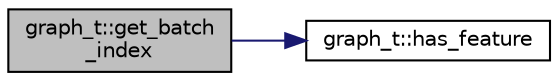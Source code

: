 digraph "graph_t::get_batch_index"
{
 // INTERACTIVE_SVG=YES
 // LATEX_PDF_SIZE
  edge [fontname="Helvetica",fontsize="10",labelfontname="Helvetica",labelfontsize="10"];
  node [fontname="Helvetica",fontsize="10",shape=record];
  rankdir="LR";
  Node1 [label="graph_t::get_batch\l_index",height=0.2,width=0.4,color="black", fillcolor="grey75", style="filled", fontcolor="black",tooltip=" "];
  Node1 -> Node2 [color="midnightblue",fontsize="10",style="solid",fontname="Helvetica"];
  Node2 [label="graph_t::has_feature",height=0.2,width=0.4,color="black", fillcolor="white", style="filled",URL="$structgraph__t.html#a9a07fbb8428e15bedd7fa89c8e1a1dc7",tooltip=" "];
}
